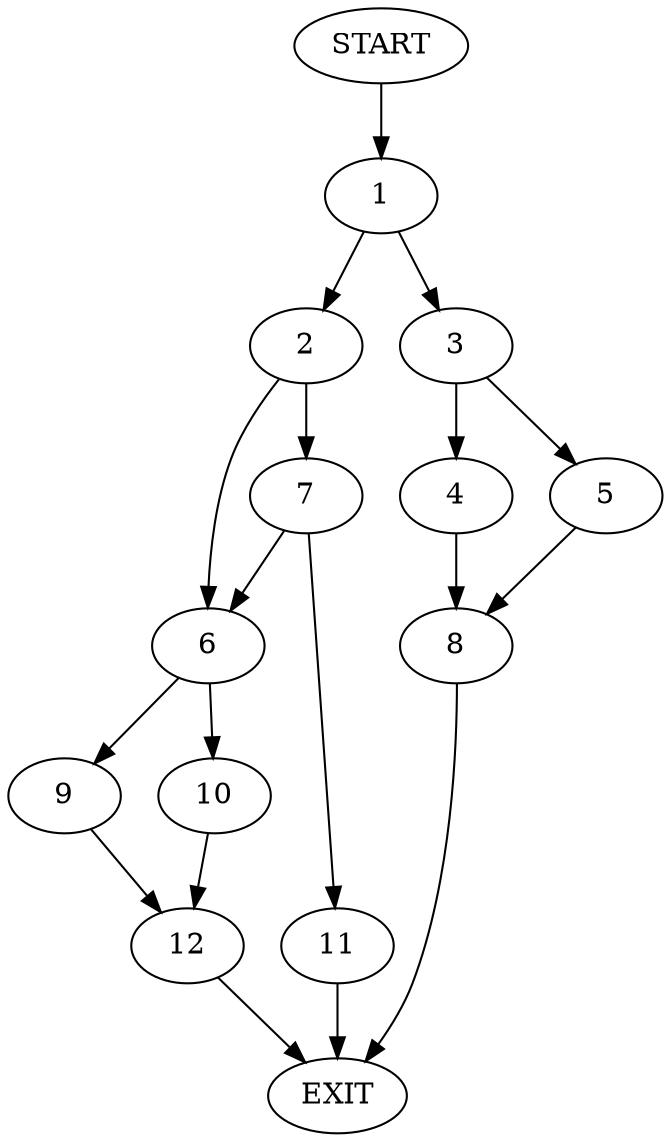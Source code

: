 digraph {
0 [label="START"]
13 [label="EXIT"]
0 -> 1
1 -> 2
1 -> 3
3 -> 4
3 -> 5
2 -> 6
2 -> 7
5 -> 8
4 -> 8
8 -> 13
6 -> 9
6 -> 10
7 -> 11
7 -> 6
11 -> 13
9 -> 12
10 -> 12
12 -> 13
}
